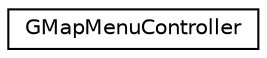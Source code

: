 digraph G
{
  edge [fontname="Helvetica",fontsize="10",labelfontname="Helvetica",labelfontsize="10"];
  node [fontname="Helvetica",fontsize="10",shape=record];
  rankdir="LR";
  Node1 [label="GMapMenuController",height=0.2,width=0.4,color="black", fillcolor="white", style="filled",URL="$interface_g_map_menu_controller.html"];
}
